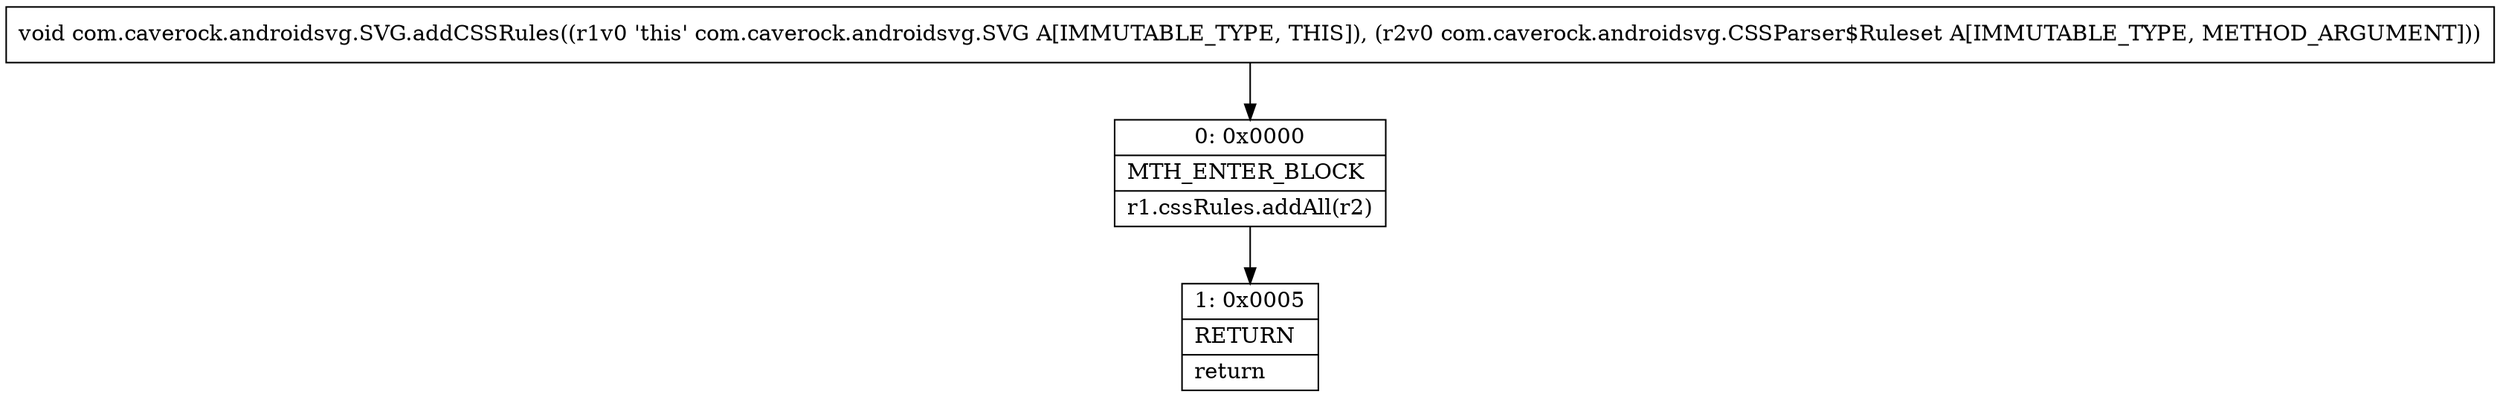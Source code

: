 digraph "CFG forcom.caverock.androidsvg.SVG.addCSSRules(Lcom\/caverock\/androidsvg\/CSSParser$Ruleset;)V" {
Node_0 [shape=record,label="{0\:\ 0x0000|MTH_ENTER_BLOCK\l|r1.cssRules.addAll(r2)\l}"];
Node_1 [shape=record,label="{1\:\ 0x0005|RETURN\l|return\l}"];
MethodNode[shape=record,label="{void com.caverock.androidsvg.SVG.addCSSRules((r1v0 'this' com.caverock.androidsvg.SVG A[IMMUTABLE_TYPE, THIS]), (r2v0 com.caverock.androidsvg.CSSParser$Ruleset A[IMMUTABLE_TYPE, METHOD_ARGUMENT])) }"];
MethodNode -> Node_0;
Node_0 -> Node_1;
}

